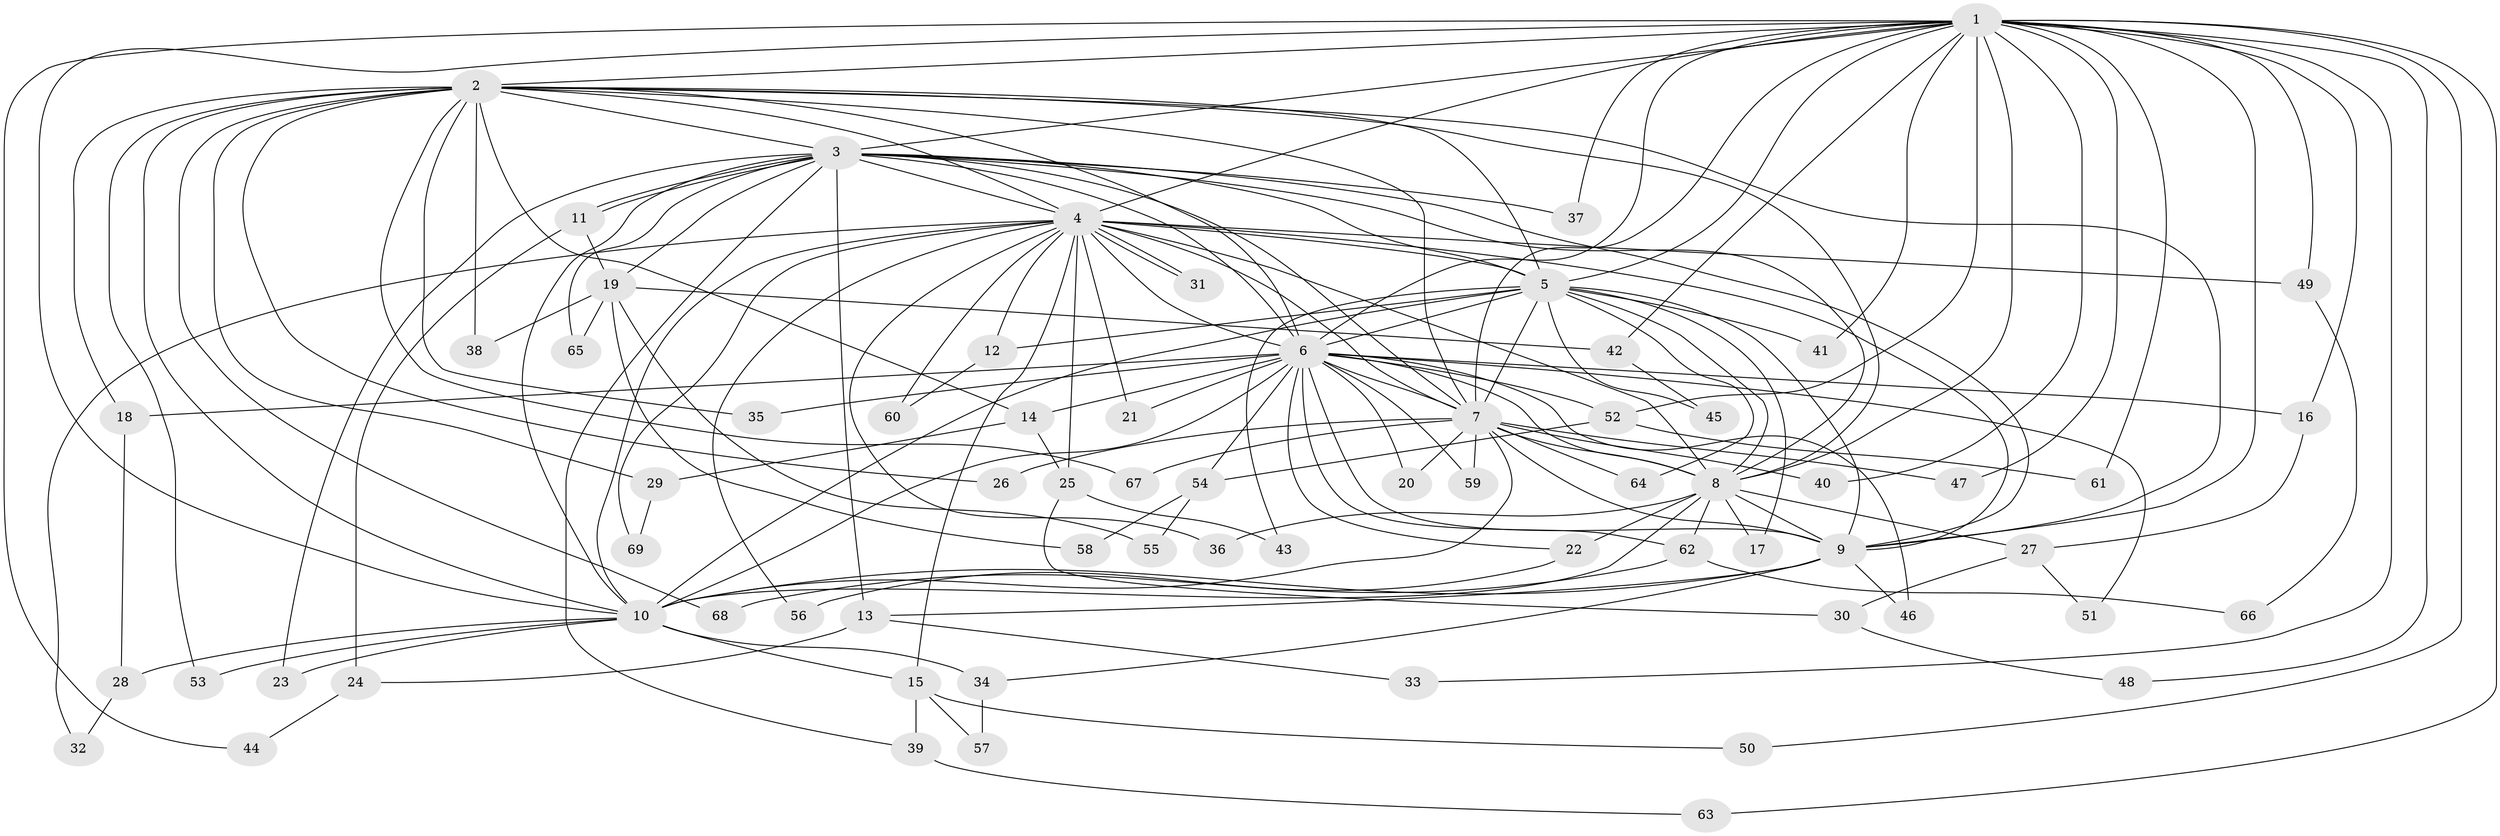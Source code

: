 // Generated by graph-tools (version 1.1) at 2025/11/02/27/25 16:11:00]
// undirected, 69 vertices, 163 edges
graph export_dot {
graph [start="1"]
  node [color=gray90,style=filled];
  1;
  2;
  3;
  4;
  5;
  6;
  7;
  8;
  9;
  10;
  11;
  12;
  13;
  14;
  15;
  16;
  17;
  18;
  19;
  20;
  21;
  22;
  23;
  24;
  25;
  26;
  27;
  28;
  29;
  30;
  31;
  32;
  33;
  34;
  35;
  36;
  37;
  38;
  39;
  40;
  41;
  42;
  43;
  44;
  45;
  46;
  47;
  48;
  49;
  50;
  51;
  52;
  53;
  54;
  55;
  56;
  57;
  58;
  59;
  60;
  61;
  62;
  63;
  64;
  65;
  66;
  67;
  68;
  69;
  1 -- 2;
  1 -- 3;
  1 -- 4;
  1 -- 5;
  1 -- 6;
  1 -- 7;
  1 -- 8;
  1 -- 9;
  1 -- 10;
  1 -- 16;
  1 -- 33;
  1 -- 37;
  1 -- 40;
  1 -- 41;
  1 -- 42;
  1 -- 44;
  1 -- 47;
  1 -- 48;
  1 -- 49;
  1 -- 50;
  1 -- 52;
  1 -- 61;
  1 -- 63;
  2 -- 3;
  2 -- 4;
  2 -- 5;
  2 -- 6;
  2 -- 7;
  2 -- 8;
  2 -- 9;
  2 -- 10;
  2 -- 14;
  2 -- 18;
  2 -- 26;
  2 -- 29;
  2 -- 35;
  2 -- 38;
  2 -- 53;
  2 -- 67;
  2 -- 68;
  3 -- 4;
  3 -- 5;
  3 -- 6;
  3 -- 7;
  3 -- 8;
  3 -- 9;
  3 -- 10;
  3 -- 11;
  3 -- 11;
  3 -- 13;
  3 -- 19;
  3 -- 23;
  3 -- 37;
  3 -- 39;
  3 -- 65;
  4 -- 5;
  4 -- 6;
  4 -- 7;
  4 -- 8;
  4 -- 9;
  4 -- 10;
  4 -- 12;
  4 -- 15;
  4 -- 21;
  4 -- 25;
  4 -- 31;
  4 -- 31;
  4 -- 32;
  4 -- 36;
  4 -- 49;
  4 -- 56;
  4 -- 60;
  4 -- 69;
  5 -- 6;
  5 -- 7;
  5 -- 8;
  5 -- 9;
  5 -- 10;
  5 -- 12;
  5 -- 17;
  5 -- 41;
  5 -- 43;
  5 -- 45;
  5 -- 64;
  6 -- 7;
  6 -- 8;
  6 -- 9;
  6 -- 10;
  6 -- 14;
  6 -- 16;
  6 -- 18;
  6 -- 20;
  6 -- 21;
  6 -- 22;
  6 -- 35;
  6 -- 46;
  6 -- 51;
  6 -- 52;
  6 -- 54;
  6 -- 59;
  6 -- 62;
  7 -- 8;
  7 -- 9;
  7 -- 10;
  7 -- 20;
  7 -- 26;
  7 -- 40;
  7 -- 47;
  7 -- 59;
  7 -- 64;
  7 -- 67;
  8 -- 9;
  8 -- 10;
  8 -- 17;
  8 -- 22;
  8 -- 27;
  8 -- 36;
  8 -- 62;
  9 -- 10;
  9 -- 13;
  9 -- 34;
  9 -- 46;
  10 -- 15;
  10 -- 23;
  10 -- 28;
  10 -- 34;
  10 -- 53;
  11 -- 19;
  11 -- 24;
  12 -- 60;
  13 -- 24;
  13 -- 33;
  14 -- 25;
  14 -- 29;
  15 -- 39;
  15 -- 50;
  15 -- 57;
  16 -- 27;
  18 -- 28;
  19 -- 38;
  19 -- 42;
  19 -- 55;
  19 -- 58;
  19 -- 65;
  22 -- 56;
  24 -- 44;
  25 -- 30;
  25 -- 43;
  27 -- 30;
  27 -- 51;
  28 -- 32;
  29 -- 69;
  30 -- 48;
  34 -- 57;
  39 -- 63;
  42 -- 45;
  49 -- 66;
  52 -- 54;
  52 -- 61;
  54 -- 55;
  54 -- 58;
  62 -- 66;
  62 -- 68;
}
